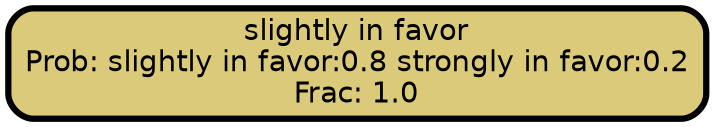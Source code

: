 graph Tree {
node [shape=box, style="filled, rounded",color="black",penwidth="3",fontcolor="black",                 fontname=helvetica] ;
graph [ranksep="0 equally", splines=straight,                 bgcolor=transparent, dpi=200] ;
edge [fontname=helvetica, color=black] ;
0 [label="slightly in favor
Prob: slightly in favor:0.8 strongly in favor:0.2
Frac: 1.0", fillcolor="#daca79"] ;
{rank = same;}}